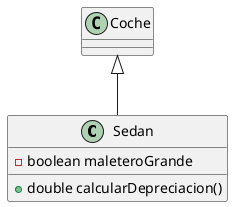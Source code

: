 @startuml

class Sedan extends Coche {
    - boolean maleteroGrande
    + double calcularDepreciacion()
}

@enduml